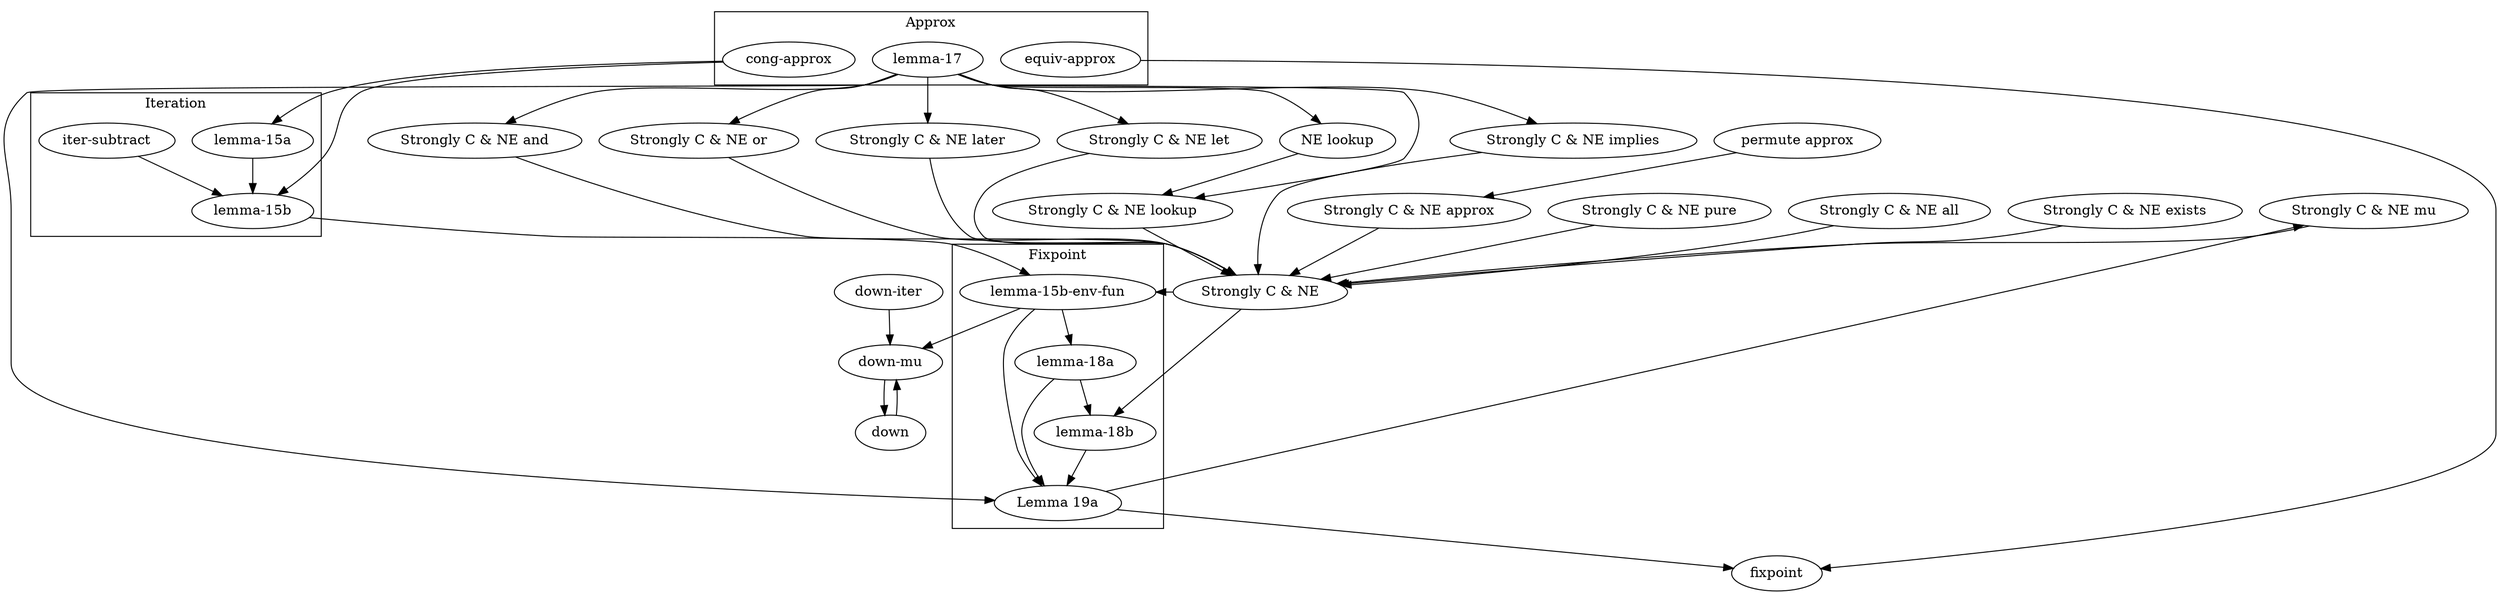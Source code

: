 digraph G {
  0 [label="fixpoint"];
  
  subgraph cluster_1 {
    label="Approx";
    13 [label="cong-approx"]
    4 [label="lemma-17"];
    21 [label="equiv-approx"];    
  }

  subgraph cluster_2 {
    label="Iteration";
    12 [label="iter-subtract"];
    11 [label="lemma-15a"];
    10 [label="lemma-15b"];
  }


  subgraph cluster_0 {
    label="Fixpoint";
    5 [label="lemma-15b-env-fun"];
    2 [label="lemma-18a"];
    3 [label="lemma-18b"];
    1 [label="Lemma 19a"];
  }
  
  6 [label="down-mu"]
  7 [label="down-iter"];
  8 [label="Strongly C & NE"];
  9 [label="down"];
  14 [label="NE lookup"];
  15 [label="Strongly C & NE lookup"];
  16 [label="Strongly C & NE later"];
  17 [label="permute approx"];
  18 [label="Strongly C & NE approx"];
  19 [label="Strongly C & NE let"];
  20 [label="Strongly C & NE mu"];
  22 [label="Strongly C & NE pure"];
  23 [label="Strongly C & NE all"];
  24 [label="Strongly C & NE exists"];
  25 [label="Strongly C & NE and"];
  26 [label="Strongly C & NE or"];
  27 [label="Strongly C & NE implies"];

  // C & NE implies
  4 -> 27;
  
  // C & NE or
  4 -> 26;

  // C & NE and
  4 -> 25;
  
  // Strongly NE mu
  1 -> 20;
  
  // Strongly C&NE let
  4 -> 19;
  
  // Strongly C&NE approx
  17 -> 18;
  
  // Strongly C&NE later
  4 -> 16;
  
  // Strongly C&NE lookup
  14 -> 15;
  4 -> 15;

  // NE lookup
  4 -> 14;  

  // Lemma 15a
  13 -> 11;  

  // Lemma 15b
  13 -> 10;
  12 -> 10;
  11 -> 10;

  // 15b-env-fun
  8 -> 5;
  10 -> 5;

  1 -> 0;
  21 -> 0;
  
  2 -> 1;
  3 -> 1;
  4 -> 1;
  5 -> 1;

  5 -> 2;
  
  2 -> 3;
  8 -> 3;
  
  5 -> 6;
  7 -> 6;
  9 -> 6;

  15 -> 8;
  16 -> 8;
  18 -> 8;
  19 -> 8;
  20 -> 8;
  22 -> 8;
  23 -> 8;
  24 -> 8;
  25 -> 8;
  26 -> 8;
  27 -> 8;

  6 -> 9;
  
}